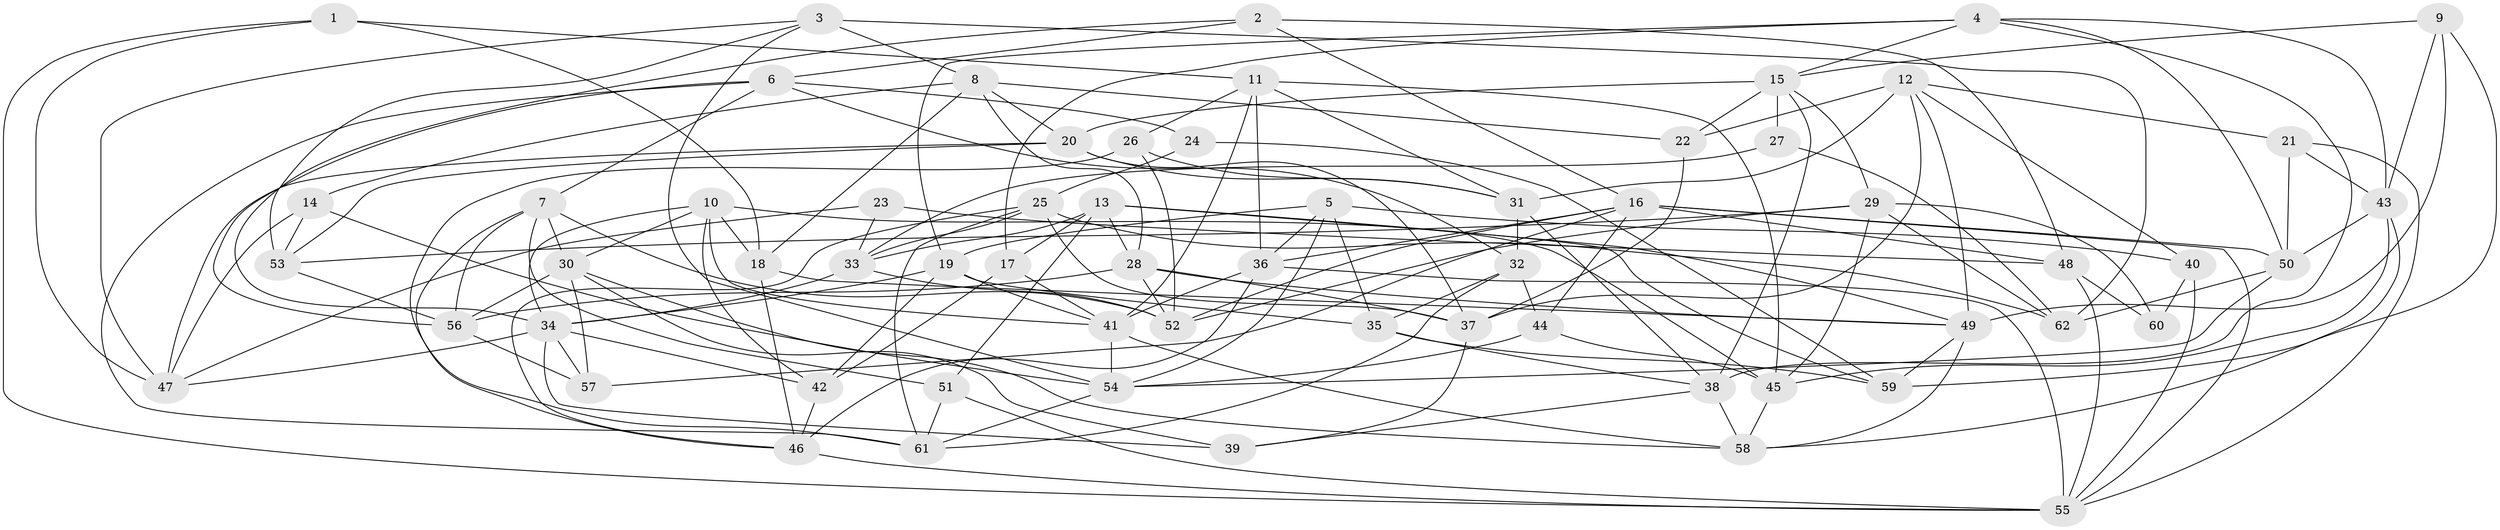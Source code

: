 // original degree distribution, {4: 1.0}
// Generated by graph-tools (version 1.1) at 2025/03/03/09/25 03:03:05]
// undirected, 62 vertices, 167 edges
graph export_dot {
graph [start="1"]
  node [color=gray90,style=filled];
  1;
  2;
  3;
  4;
  5;
  6;
  7;
  8;
  9;
  10;
  11;
  12;
  13;
  14;
  15;
  16;
  17;
  18;
  19;
  20;
  21;
  22;
  23;
  24;
  25;
  26;
  27;
  28;
  29;
  30;
  31;
  32;
  33;
  34;
  35;
  36;
  37;
  38;
  39;
  40;
  41;
  42;
  43;
  44;
  45;
  46;
  47;
  48;
  49;
  50;
  51;
  52;
  53;
  54;
  55;
  56;
  57;
  58;
  59;
  60;
  61;
  62;
  1 -- 11 [weight=1.0];
  1 -- 18 [weight=1.0];
  1 -- 47 [weight=1.0];
  1 -- 55 [weight=1.0];
  2 -- 6 [weight=1.0];
  2 -- 16 [weight=1.0];
  2 -- 34 [weight=1.0];
  2 -- 48 [weight=1.0];
  3 -- 8 [weight=1.0];
  3 -- 47 [weight=1.0];
  3 -- 53 [weight=1.0];
  3 -- 54 [weight=1.0];
  3 -- 62 [weight=2.0];
  4 -- 15 [weight=1.0];
  4 -- 17 [weight=1.0];
  4 -- 19 [weight=1.0];
  4 -- 38 [weight=1.0];
  4 -- 43 [weight=1.0];
  4 -- 50 [weight=1.0];
  5 -- 19 [weight=1.0];
  5 -- 35 [weight=1.0];
  5 -- 36 [weight=1.0];
  5 -- 40 [weight=2.0];
  5 -- 54 [weight=1.0];
  6 -- 7 [weight=1.0];
  6 -- 24 [weight=1.0];
  6 -- 32 [weight=1.0];
  6 -- 56 [weight=1.0];
  6 -- 61 [weight=1.0];
  7 -- 30 [weight=1.0];
  7 -- 46 [weight=1.0];
  7 -- 51 [weight=1.0];
  7 -- 52 [weight=1.0];
  7 -- 56 [weight=1.0];
  8 -- 14 [weight=1.0];
  8 -- 18 [weight=1.0];
  8 -- 20 [weight=1.0];
  8 -- 22 [weight=1.0];
  8 -- 28 [weight=1.0];
  9 -- 15 [weight=1.0];
  9 -- 43 [weight=1.0];
  9 -- 49 [weight=1.0];
  9 -- 59 [weight=1.0];
  10 -- 18 [weight=1.0];
  10 -- 30 [weight=1.0];
  10 -- 34 [weight=1.0];
  10 -- 41 [weight=1.0];
  10 -- 42 [weight=1.0];
  10 -- 45 [weight=1.0];
  11 -- 26 [weight=1.0];
  11 -- 31 [weight=1.0];
  11 -- 36 [weight=1.0];
  11 -- 41 [weight=1.0];
  11 -- 45 [weight=1.0];
  12 -- 21 [weight=1.0];
  12 -- 22 [weight=3.0];
  12 -- 31 [weight=1.0];
  12 -- 37 [weight=1.0];
  12 -- 40 [weight=1.0];
  12 -- 49 [weight=1.0];
  13 -- 17 [weight=1.0];
  13 -- 28 [weight=1.0];
  13 -- 33 [weight=1.0];
  13 -- 49 [weight=1.0];
  13 -- 51 [weight=1.0];
  13 -- 59 [weight=1.0];
  14 -- 47 [weight=1.0];
  14 -- 53 [weight=1.0];
  14 -- 54 [weight=1.0];
  15 -- 20 [weight=3.0];
  15 -- 22 [weight=1.0];
  15 -- 27 [weight=2.0];
  15 -- 29 [weight=1.0];
  15 -- 38 [weight=1.0];
  16 -- 36 [weight=1.0];
  16 -- 44 [weight=1.0];
  16 -- 48 [weight=1.0];
  16 -- 50 [weight=1.0];
  16 -- 52 [weight=1.0];
  16 -- 55 [weight=1.0];
  16 -- 57 [weight=1.0];
  17 -- 41 [weight=1.0];
  17 -- 42 [weight=1.0];
  18 -- 46 [weight=1.0];
  18 -- 49 [weight=2.0];
  19 -- 34 [weight=1.0];
  19 -- 35 [weight=1.0];
  19 -- 41 [weight=1.0];
  19 -- 42 [weight=1.0];
  20 -- 31 [weight=1.0];
  20 -- 37 [weight=1.0];
  20 -- 47 [weight=1.0];
  20 -- 53 [weight=1.0];
  21 -- 43 [weight=1.0];
  21 -- 50 [weight=1.0];
  21 -- 55 [weight=1.0];
  22 -- 37 [weight=1.0];
  23 -- 33 [weight=1.0];
  23 -- 47 [weight=1.0];
  23 -- 48 [weight=2.0];
  24 -- 25 [weight=1.0];
  24 -- 59 [weight=2.0];
  25 -- 33 [weight=1.0];
  25 -- 37 [weight=1.0];
  25 -- 46 [weight=1.0];
  25 -- 61 [weight=1.0];
  25 -- 62 [weight=1.0];
  26 -- 31 [weight=1.0];
  26 -- 52 [weight=1.0];
  26 -- 61 [weight=1.0];
  27 -- 33 [weight=1.0];
  27 -- 62 [weight=1.0];
  28 -- 37 [weight=1.0];
  28 -- 49 [weight=1.0];
  28 -- 52 [weight=1.0];
  28 -- 56 [weight=1.0];
  29 -- 45 [weight=1.0];
  29 -- 52 [weight=1.0];
  29 -- 53 [weight=1.0];
  29 -- 60 [weight=1.0];
  29 -- 62 [weight=1.0];
  30 -- 39 [weight=1.0];
  30 -- 56 [weight=1.0];
  30 -- 57 [weight=1.0];
  30 -- 58 [weight=1.0];
  31 -- 32 [weight=1.0];
  31 -- 38 [weight=1.0];
  32 -- 35 [weight=2.0];
  32 -- 44 [weight=1.0];
  32 -- 61 [weight=1.0];
  33 -- 34 [weight=1.0];
  33 -- 52 [weight=1.0];
  34 -- 39 [weight=1.0];
  34 -- 42 [weight=2.0];
  34 -- 47 [weight=1.0];
  34 -- 57 [weight=2.0];
  35 -- 38 [weight=1.0];
  35 -- 59 [weight=1.0];
  36 -- 41 [weight=1.0];
  36 -- 46 [weight=1.0];
  36 -- 55 [weight=1.0];
  37 -- 39 [weight=1.0];
  38 -- 39 [weight=1.0];
  38 -- 58 [weight=1.0];
  40 -- 55 [weight=1.0];
  40 -- 60 [weight=2.0];
  41 -- 54 [weight=2.0];
  41 -- 58 [weight=1.0];
  42 -- 46 [weight=1.0];
  43 -- 45 [weight=1.0];
  43 -- 50 [weight=1.0];
  43 -- 58 [weight=1.0];
  44 -- 45 [weight=1.0];
  44 -- 54 [weight=1.0];
  45 -- 58 [weight=1.0];
  46 -- 55 [weight=1.0];
  48 -- 55 [weight=1.0];
  48 -- 60 [weight=1.0];
  49 -- 58 [weight=1.0];
  49 -- 59 [weight=1.0];
  50 -- 54 [weight=1.0];
  50 -- 62 [weight=1.0];
  51 -- 55 [weight=1.0];
  51 -- 61 [weight=1.0];
  53 -- 56 [weight=2.0];
  54 -- 61 [weight=1.0];
  56 -- 57 [weight=2.0];
}
